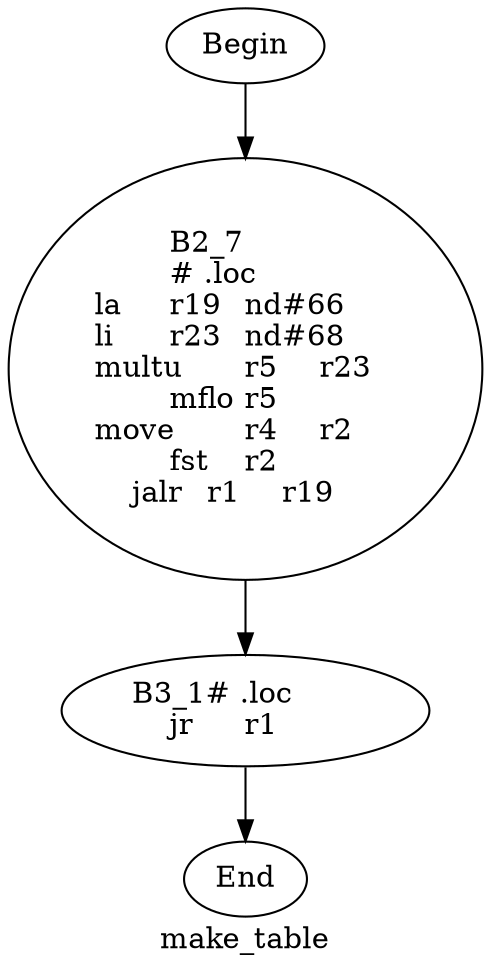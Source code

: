 digraph G{
	label = "make_table"	style = "dashed";
	color = purple;
	Node0 [label = "Begin"];
	Node0 -> {Node2 }
	Node1 [label = "End"];
	Node1 -> {}
	Node2 [label = "B2_7	\n# .loc	\nla	r19	nd#66	\nli	r23	nd#68	\nmultu	r5	r23	\nmflo	r5	\nmove	r4	r2	\nfst	r2	\njalr	r1	r19	\n"];
	Node2 -> {Node3 }
	Node3 [label = "B3_1# .loc	\njr	r1	\n"];
	Node3 -> {Node1 }
}
